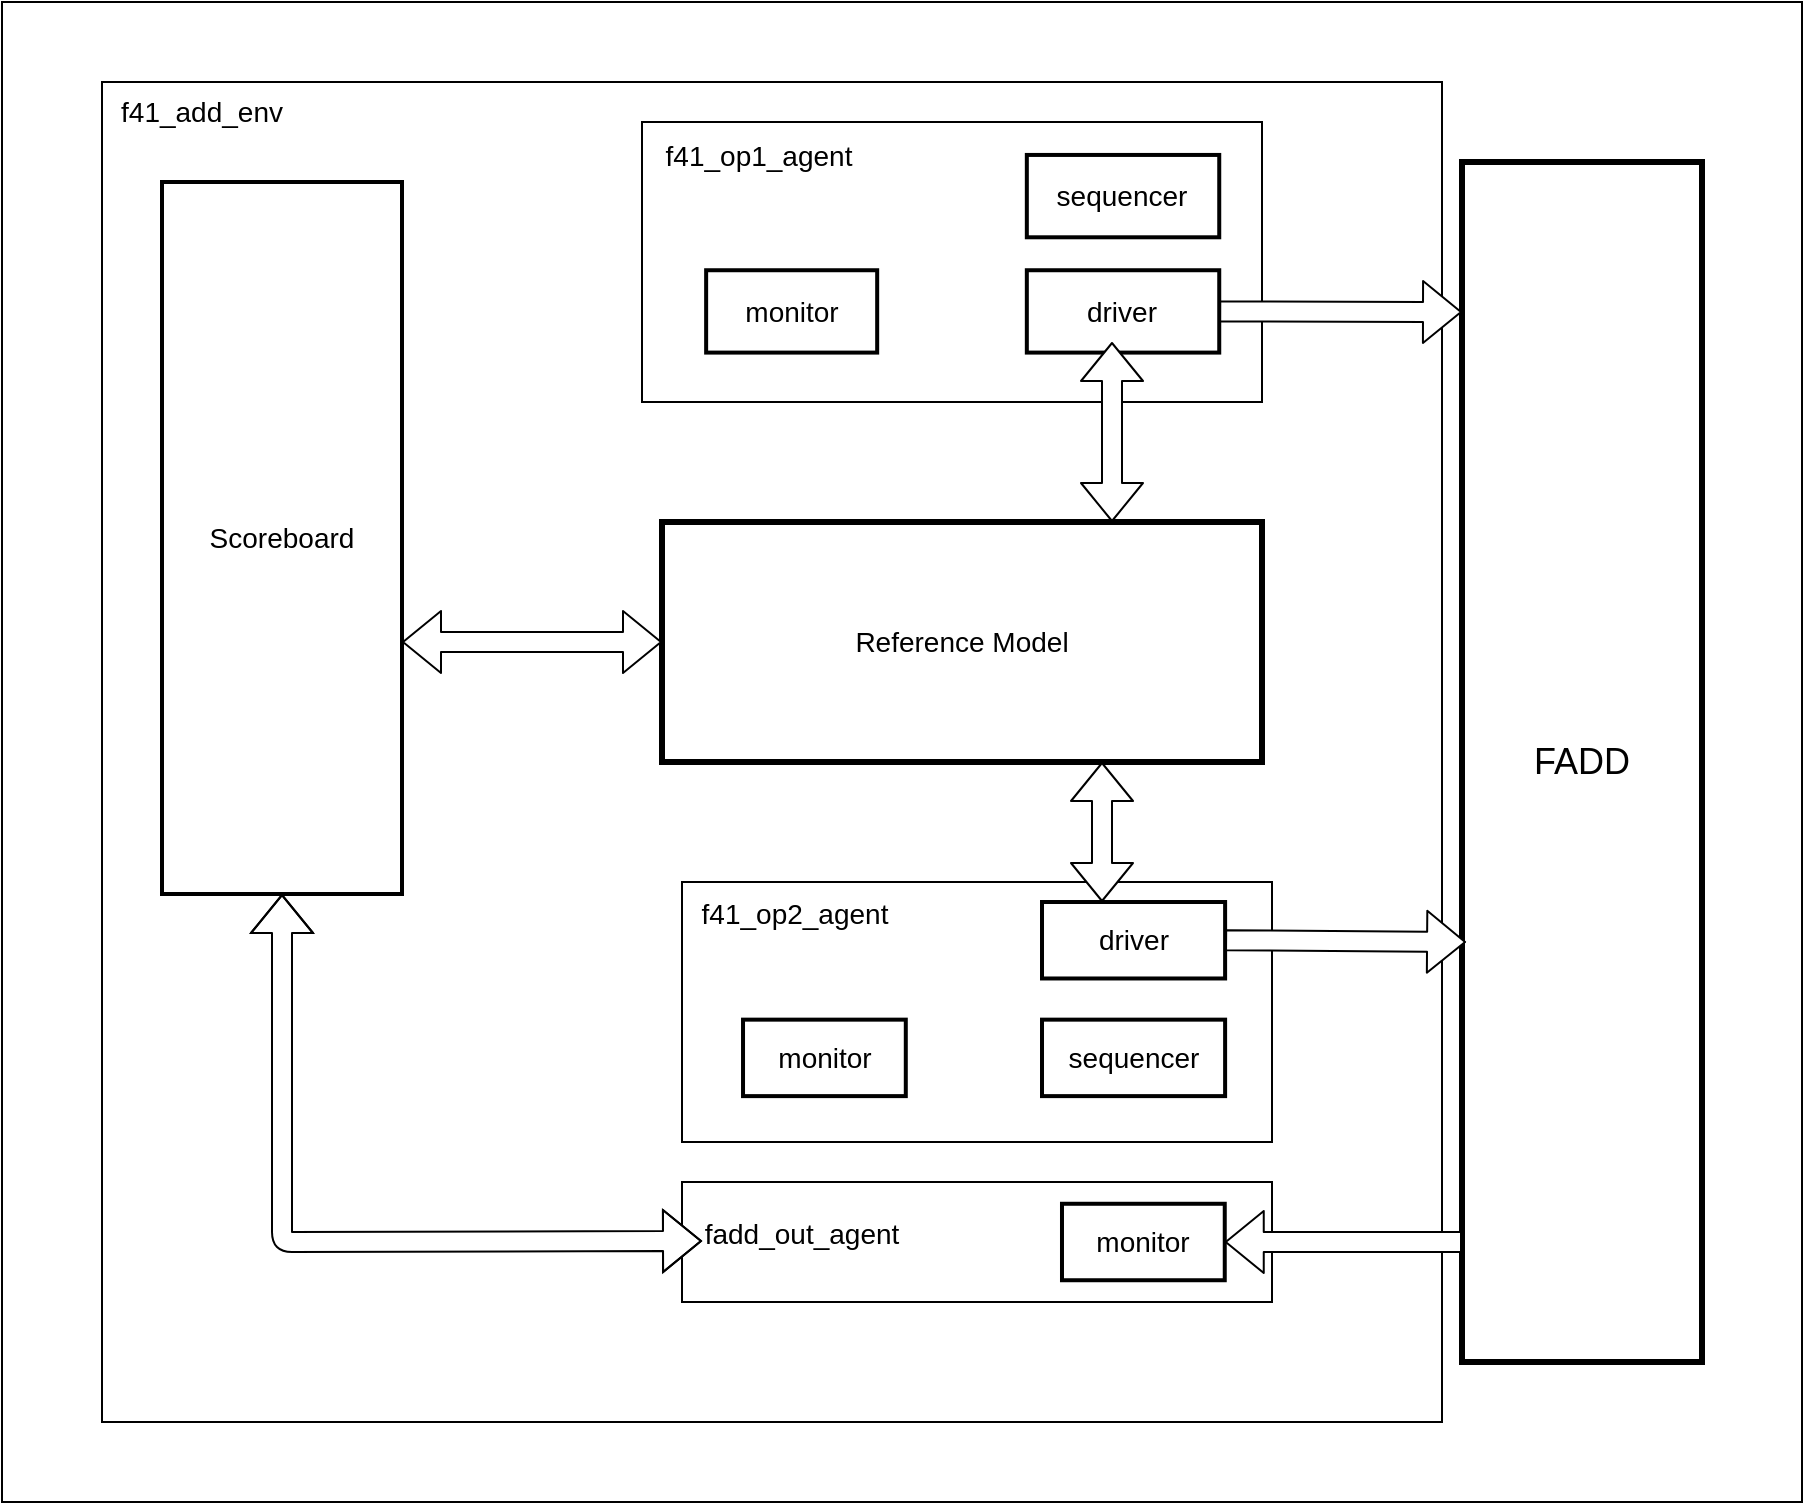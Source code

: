 <mxfile>
    <diagram id="9t48aR7KtzSBQh19jSCK" name="第 1 页">
        <mxGraphModel dx="1948" dy="896" grid="1" gridSize="10" guides="1" tooltips="1" connect="1" arrows="1" fold="1" page="1" pageScale="1" pageWidth="827" pageHeight="1169" math="0" shadow="0">
            <root>
                <mxCell id="0"/>
                <mxCell id="1" parent="0"/>
                <mxCell id="50" value="" style="rounded=0;whiteSpace=wrap;html=1;strokeWidth=1;fontSize=14;" vertex="1" parent="1">
                    <mxGeometry x="-120" y="120" width="900" height="750" as="geometry"/>
                </mxCell>
                <mxCell id="2" value="" style="whiteSpace=wrap;html=1;aspect=fixed;" vertex="1" parent="1">
                    <mxGeometry x="-70" y="160" width="670" height="670" as="geometry"/>
                </mxCell>
                <mxCell id="3" value="&lt;font style=&quot;font-size: 18px;&quot;&gt;FADD&lt;/font&gt;" style="rounded=0;whiteSpace=wrap;html=1;strokeWidth=3;" vertex="1" parent="1">
                    <mxGeometry x="610" y="200" width="120" height="600" as="geometry"/>
                </mxCell>
                <mxCell id="9" value="" style="group;strokeWidth=2;" vertex="1" connectable="0" parent="1">
                    <mxGeometry x="200" y="180" width="310" height="140" as="geometry"/>
                </mxCell>
                <mxCell id="4" value="" style="rounded=0;whiteSpace=wrap;html=1;fontSize=18;" vertex="1" parent="9">
                    <mxGeometry width="310.0" height="140" as="geometry"/>
                </mxCell>
                <mxCell id="5" value="&lt;font style=&quot;font-size: 14px;&quot;&gt;f41_op1_agent&lt;/font&gt;" style="text;html=1;strokeColor=none;fillColor=none;align=center;verticalAlign=middle;whiteSpace=wrap;rounded=0;fontSize=18;" vertex="1" parent="9">
                    <mxGeometry x="32.069" y="8.235" width="53.448" height="16.471" as="geometry"/>
                </mxCell>
                <mxCell id="6" value="sequencer" style="rounded=0;whiteSpace=wrap;html=1;fontSize=14;strokeWidth=2;" vertex="1" parent="9">
                    <mxGeometry x="192.414" y="16.471" width="96.207" height="41.176" as="geometry"/>
                </mxCell>
                <mxCell id="7" value="driver" style="rounded=0;whiteSpace=wrap;html=1;fontSize=14;strokeWidth=2;" vertex="1" parent="9">
                    <mxGeometry x="192.414" y="74.118" width="96.207" height="41.176" as="geometry"/>
                </mxCell>
                <mxCell id="8" value="monitor" style="rounded=0;whiteSpace=wrap;html=1;fontSize=14;strokeWidth=2;" vertex="1" parent="9">
                    <mxGeometry x="32.069" y="74.118" width="85.517" height="41.176" as="geometry"/>
                </mxCell>
                <mxCell id="17" value="Reference Model" style="rounded=0;whiteSpace=wrap;html=1;strokeWidth=3;fontSize=14;" vertex="1" parent="1">
                    <mxGeometry x="210" y="380" width="300" height="120" as="geometry"/>
                </mxCell>
                <mxCell id="18" value="" style="group;strokeWidth=9;" vertex="1" connectable="0" parent="1">
                    <mxGeometry x="220" y="560" width="295" height="130" as="geometry"/>
                </mxCell>
                <mxCell id="19" value="" style="rounded=0;whiteSpace=wrap;html=1;fontSize=18;" vertex="1" parent="18">
                    <mxGeometry width="295" height="130" as="geometry"/>
                </mxCell>
                <mxCell id="20" value="&lt;font style=&quot;font-size: 14px;&quot;&gt;f41_op2_agent&lt;/font&gt;" style="text;html=1;strokeColor=none;fillColor=none;align=center;verticalAlign=middle;whiteSpace=wrap;rounded=0;fontSize=18;" vertex="1" parent="18">
                    <mxGeometry x="30.517" y="7.647" width="50.862" height="15.294" as="geometry"/>
                </mxCell>
                <mxCell id="21" value="sequencer" style="rounded=0;whiteSpace=wrap;html=1;fontSize=14;strokeWidth=2;" vertex="1" parent="18">
                    <mxGeometry x="180.003" y="68.824" width="91.552" height="38.235" as="geometry"/>
                </mxCell>
                <mxCell id="22" value="driver" style="rounded=0;whiteSpace=wrap;html=1;fontSize=14;strokeWidth=2;" vertex="1" parent="18">
                    <mxGeometry x="180.003" y="10.004" width="91.552" height="38.235" as="geometry"/>
                </mxCell>
                <mxCell id="23" value="monitor" style="rounded=0;whiteSpace=wrap;html=1;fontSize=14;strokeWidth=2;" vertex="1" parent="18">
                    <mxGeometry x="30.517" y="68.824" width="81.379" height="38.235" as="geometry"/>
                </mxCell>
                <mxCell id="26" value="" style="shape=flexArrow;endArrow=classic;startArrow=classic;html=1;fontSize=14;entryX=0.75;entryY=0;entryDx=0;entryDy=0;fillColor=default;" edge="1" parent="1" target="17">
                    <mxGeometry width="100" height="100" relative="1" as="geometry">
                        <mxPoint x="435" y="290" as="sourcePoint"/>
                        <mxPoint x="413.28" y="360.14" as="targetPoint"/>
                    </mxGeometry>
                </mxCell>
                <mxCell id="29" value="Scoreboard" style="rounded=0;whiteSpace=wrap;html=1;strokeWidth=2;fontSize=14;" vertex="1" parent="1">
                    <mxGeometry x="-40" y="210" width="120" height="356" as="geometry"/>
                </mxCell>
                <mxCell id="30" value="f41_add_env" style="text;html=1;strokeColor=none;fillColor=none;align=center;verticalAlign=middle;whiteSpace=wrap;rounded=0;strokeWidth=2;fontSize=14;" vertex="1" parent="1">
                    <mxGeometry x="-50" y="160" width="60" height="30" as="geometry"/>
                </mxCell>
                <mxCell id="32" value="" style="shape=flexArrow;endArrow=classic;startArrow=classic;html=1;fontSize=14;fillColor=default;entryX=0;entryY=0.5;entryDx=0;entryDy=0;" edge="1" parent="1" target="17">
                    <mxGeometry width="100" height="100" relative="1" as="geometry">
                        <mxPoint x="80" y="440" as="sourcePoint"/>
                        <mxPoint x="190" y="380" as="targetPoint"/>
                    </mxGeometry>
                </mxCell>
                <mxCell id="36" value="" style="shape=flexArrow;endArrow=classic;startArrow=classic;html=1;fontSize=14;fillColor=default;" edge="1" parent="1">
                    <mxGeometry width="100" height="100" relative="1" as="geometry">
                        <mxPoint x="430" y="500" as="sourcePoint"/>
                        <mxPoint x="430" y="570" as="targetPoint"/>
                    </mxGeometry>
                </mxCell>
                <mxCell id="41" value="" style="rounded=0;whiteSpace=wrap;html=1;strokeWidth=1;fontSize=14;" vertex="1" parent="1">
                    <mxGeometry x="220" y="710" width="295" height="60" as="geometry"/>
                </mxCell>
                <mxCell id="42" value="monitor" style="rounded=0;whiteSpace=wrap;html=1;fontSize=14;strokeWidth=2;" vertex="1" parent="1">
                    <mxGeometry x="409.997" y="720.884" width="81.379" height="38.235" as="geometry"/>
                </mxCell>
                <mxCell id="45" value="fadd_out_agent" style="text;html=1;strokeColor=none;fillColor=none;align=center;verticalAlign=middle;whiteSpace=wrap;rounded=0;strokeWidth=1;fontSize=14;" vertex="1" parent="1">
                    <mxGeometry x="250" y="720.88" width="60" height="30" as="geometry"/>
                </mxCell>
                <mxCell id="46" value="" style="shape=flexArrow;endArrow=classic;startArrow=classic;html=1;fontSize=14;fillColor=default;entryX=0;entryY=0.5;entryDx=0;entryDy=0;exitX=0.5;exitY=1;exitDx=0;exitDy=0;" edge="1" parent="1" source="29">
                    <mxGeometry width="100" height="100" relative="1" as="geometry">
                        <mxPoint x="100" y="739.5" as="sourcePoint"/>
                        <mxPoint x="230" y="739.5" as="targetPoint"/>
                        <Array as="points">
                            <mxPoint x="20" y="740"/>
                        </Array>
                    </mxGeometry>
                </mxCell>
                <mxCell id="47" value="" style="shape=flexArrow;endArrow=classic;html=1;fontSize=14;fillColor=default;exitX=1;exitY=0.5;exitDx=0;exitDy=0;" edge="1" parent="1" source="7">
                    <mxGeometry width="50" height="50" relative="1" as="geometry">
                        <mxPoint x="540" y="290" as="sourcePoint"/>
                        <mxPoint x="610" y="275" as="targetPoint"/>
                    </mxGeometry>
                </mxCell>
                <mxCell id="48" value="" style="shape=flexArrow;endArrow=classic;html=1;fontSize=14;fillColor=default;exitX=1;exitY=0.5;exitDx=0;exitDy=0;entryX=0.017;entryY=0.65;entryDx=0;entryDy=0;entryPerimeter=0;" edge="1" parent="1" source="22" target="3">
                    <mxGeometry width="50" height="50" relative="1" as="geometry">
                        <mxPoint x="498.621" y="284.706" as="sourcePoint"/>
                        <mxPoint x="620.0" y="285" as="targetPoint"/>
                    </mxGeometry>
                </mxCell>
                <mxCell id="49" value="" style="shape=flexArrow;endArrow=classic;html=1;fontSize=14;fillColor=default;entryX=1;entryY=0.5;entryDx=0;entryDy=0;" edge="1" parent="1" target="42">
                    <mxGeometry width="50" height="50" relative="1" as="geometry">
                        <mxPoint x="610" y="740" as="sourcePoint"/>
                        <mxPoint x="600" y="710" as="targetPoint"/>
                    </mxGeometry>
                </mxCell>
            </root>
        </mxGraphModel>
    </diagram>
</mxfile>